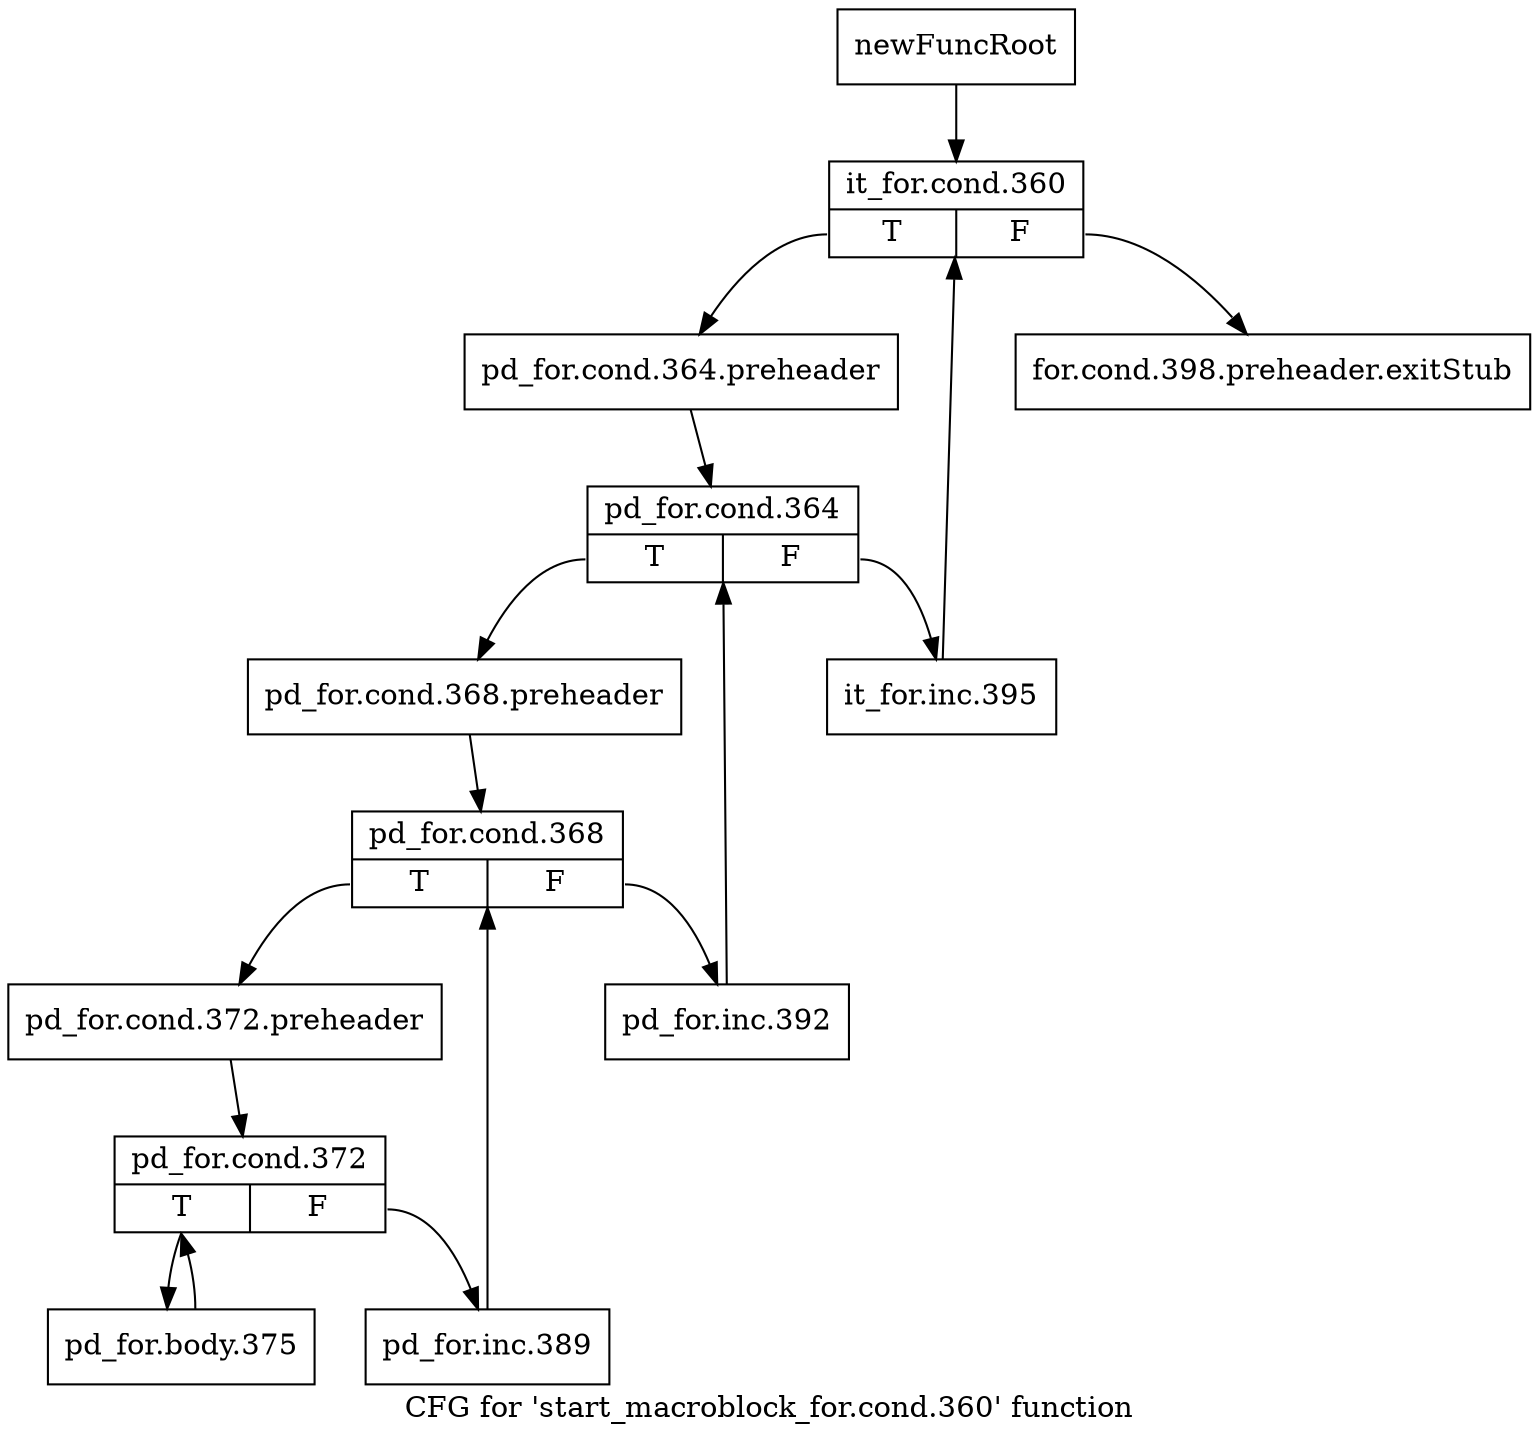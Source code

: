 digraph "CFG for 'start_macroblock_for.cond.360' function" {
	label="CFG for 'start_macroblock_for.cond.360' function";

	Node0x2592a40 [shape=record,label="{newFuncRoot}"];
	Node0x2592a40 -> Node0x2592ae0;
	Node0x2592a90 [shape=record,label="{for.cond.398.preheader.exitStub}"];
	Node0x2592ae0 [shape=record,label="{it_for.cond.360|{<s0>T|<s1>F}}"];
	Node0x2592ae0:s0 -> Node0x2592b30;
	Node0x2592ae0:s1 -> Node0x2592a90;
	Node0x2592b30 [shape=record,label="{pd_for.cond.364.preheader}"];
	Node0x2592b30 -> Node0x2592b80;
	Node0x2592b80 [shape=record,label="{pd_for.cond.364|{<s0>T|<s1>F}}"];
	Node0x2592b80:s0 -> Node0x2592c20;
	Node0x2592b80:s1 -> Node0x2592bd0;
	Node0x2592bd0 [shape=record,label="{it_for.inc.395}"];
	Node0x2592bd0 -> Node0x2592ae0;
	Node0x2592c20 [shape=record,label="{pd_for.cond.368.preheader}"];
	Node0x2592c20 -> Node0x2592c70;
	Node0x2592c70 [shape=record,label="{pd_for.cond.368|{<s0>T|<s1>F}}"];
	Node0x2592c70:s0 -> Node0x2592d10;
	Node0x2592c70:s1 -> Node0x2592cc0;
	Node0x2592cc0 [shape=record,label="{pd_for.inc.392}"];
	Node0x2592cc0 -> Node0x2592b80;
	Node0x2592d10 [shape=record,label="{pd_for.cond.372.preheader}"];
	Node0x2592d10 -> Node0x2592d60;
	Node0x2592d60 [shape=record,label="{pd_for.cond.372|{<s0>T|<s1>F}}"];
	Node0x2592d60:s0 -> Node0x2592e00;
	Node0x2592d60:s1 -> Node0x2592db0;
	Node0x2592db0 [shape=record,label="{pd_for.inc.389}"];
	Node0x2592db0 -> Node0x2592c70;
	Node0x2592e00 [shape=record,label="{pd_for.body.375}"];
	Node0x2592e00 -> Node0x2592d60;
}
